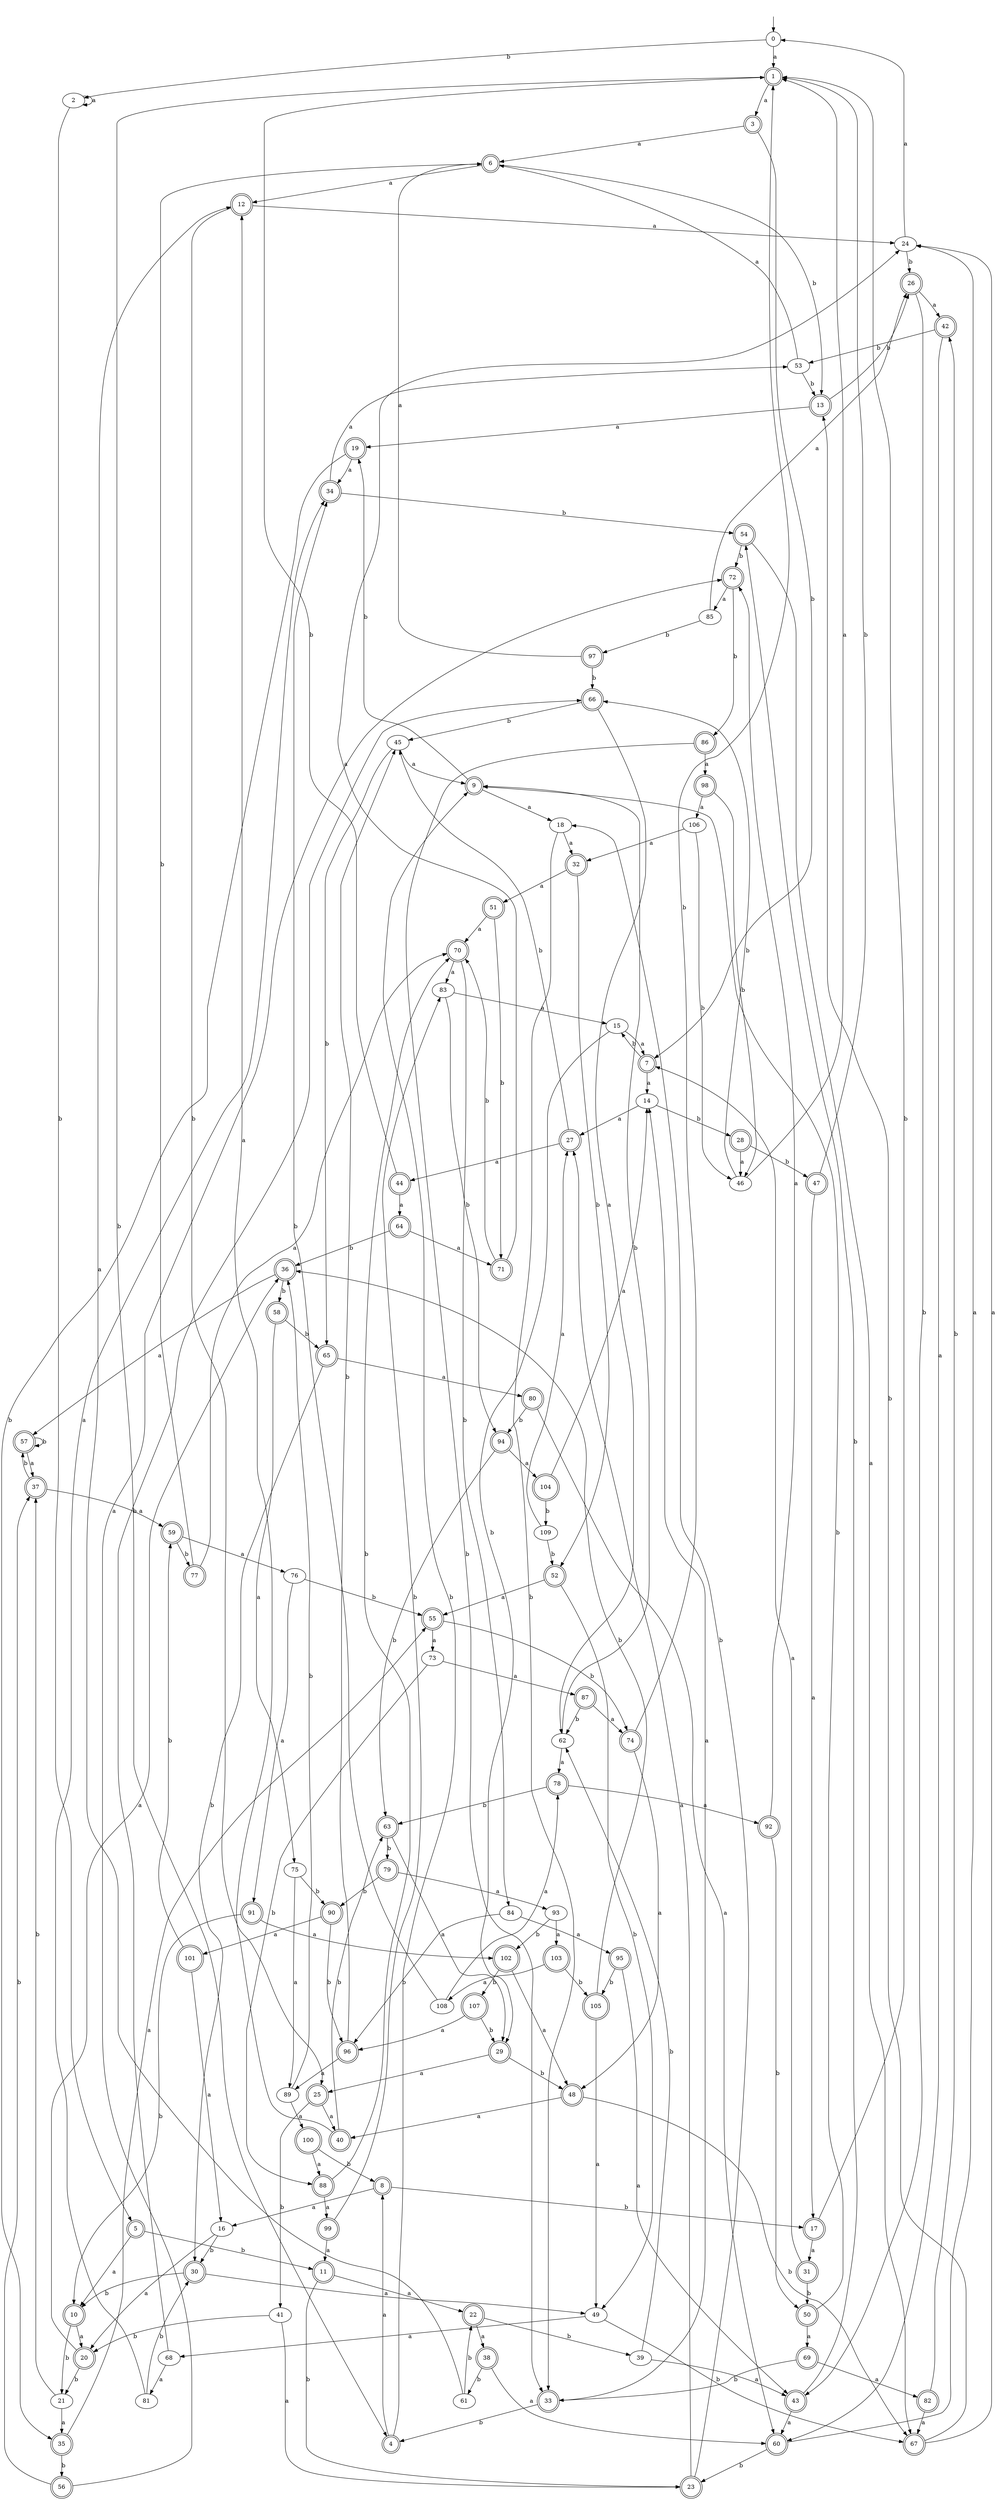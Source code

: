 digraph RandomDFA {
  __start0 [label="", shape=none];
  __start0 -> 0 [label=""];
  0 [shape=circle]
  0 -> 1 [label="a"]
  0 -> 2 [label="b"]
  1 [shape=doublecircle]
  1 -> 3 [label="a"]
  1 -> 4 [label="b"]
  2
  2 -> 2 [label="a"]
  2 -> 5 [label="b"]
  3 [shape=doublecircle]
  3 -> 6 [label="a"]
  3 -> 7 [label="b"]
  4 [shape=doublecircle]
  4 -> 8 [label="a"]
  4 -> 9 [label="b"]
  5 [shape=doublecircle]
  5 -> 10 [label="a"]
  5 -> 11 [label="b"]
  6 [shape=doublecircle]
  6 -> 12 [label="a"]
  6 -> 13 [label="b"]
  7 [shape=doublecircle]
  7 -> 14 [label="a"]
  7 -> 15 [label="b"]
  8 [shape=doublecircle]
  8 -> 16 [label="a"]
  8 -> 17 [label="b"]
  9 [shape=doublecircle]
  9 -> 18 [label="a"]
  9 -> 19 [label="b"]
  10 [shape=doublecircle]
  10 -> 20 [label="a"]
  10 -> 21 [label="b"]
  11 [shape=doublecircle]
  11 -> 22 [label="a"]
  11 -> 23 [label="b"]
  12 [shape=doublecircle]
  12 -> 24 [label="a"]
  12 -> 25 [label="b"]
  13 [shape=doublecircle]
  13 -> 19 [label="a"]
  13 -> 26 [label="b"]
  14
  14 -> 27 [label="a"]
  14 -> 28 [label="b"]
  15
  15 -> 7 [label="a"]
  15 -> 29 [label="b"]
  16
  16 -> 20 [label="a"]
  16 -> 30 [label="b"]
  17 [shape=doublecircle]
  17 -> 31 [label="a"]
  17 -> 1 [label="b"]
  18
  18 -> 32 [label="a"]
  18 -> 33 [label="b"]
  19 [shape=doublecircle]
  19 -> 34 [label="a"]
  19 -> 35 [label="b"]
  20 [shape=doublecircle]
  20 -> 36 [label="a"]
  20 -> 21 [label="b"]
  21
  21 -> 35 [label="a"]
  21 -> 37 [label="b"]
  22 [shape=doublecircle]
  22 -> 38 [label="a"]
  22 -> 39 [label="b"]
  23 [shape=doublecircle]
  23 -> 27 [label="a"]
  23 -> 18 [label="b"]
  24
  24 -> 0 [label="a"]
  24 -> 26 [label="b"]
  25 [shape=doublecircle]
  25 -> 40 [label="a"]
  25 -> 41 [label="b"]
  26 [shape=doublecircle]
  26 -> 42 [label="a"]
  26 -> 43 [label="b"]
  27 [shape=doublecircle]
  27 -> 44 [label="a"]
  27 -> 45 [label="b"]
  28 [shape=doublecircle]
  28 -> 46 [label="a"]
  28 -> 47 [label="b"]
  29 [shape=doublecircle]
  29 -> 25 [label="a"]
  29 -> 48 [label="b"]
  30 [shape=doublecircle]
  30 -> 49 [label="a"]
  30 -> 10 [label="b"]
  31 [shape=doublecircle]
  31 -> 7 [label="a"]
  31 -> 50 [label="b"]
  32 [shape=doublecircle]
  32 -> 51 [label="a"]
  32 -> 52 [label="b"]
  33 [shape=doublecircle]
  33 -> 14 [label="a"]
  33 -> 4 [label="b"]
  34 [shape=doublecircle]
  34 -> 53 [label="a"]
  34 -> 54 [label="b"]
  35 [shape=doublecircle]
  35 -> 55 [label="a"]
  35 -> 56 [label="b"]
  36 [shape=doublecircle]
  36 -> 57 [label="a"]
  36 -> 58 [label="b"]
  37 [shape=doublecircle]
  37 -> 59 [label="a"]
  37 -> 57 [label="b"]
  38 [shape=doublecircle]
  38 -> 60 [label="a"]
  38 -> 61 [label="b"]
  39
  39 -> 43 [label="a"]
  39 -> 62 [label="b"]
  40 [shape=doublecircle]
  40 -> 12 [label="a"]
  40 -> 63 [label="b"]
  41
  41 -> 23 [label="a"]
  41 -> 20 [label="b"]
  42 [shape=doublecircle]
  42 -> 60 [label="a"]
  42 -> 53 [label="b"]
  43 [shape=doublecircle]
  43 -> 60 [label="a"]
  43 -> 54 [label="b"]
  44 [shape=doublecircle]
  44 -> 64 [label="a"]
  44 -> 1 [label="b"]
  45
  45 -> 9 [label="a"]
  45 -> 65 [label="b"]
  46
  46 -> 1 [label="a"]
  46 -> 66 [label="b"]
  47 [shape=doublecircle]
  47 -> 17 [label="a"]
  47 -> 1 [label="b"]
  48 [shape=doublecircle]
  48 -> 40 [label="a"]
  48 -> 67 [label="b"]
  49
  49 -> 68 [label="a"]
  49 -> 67 [label="b"]
  50 [shape=doublecircle]
  50 -> 69 [label="a"]
  50 -> 9 [label="b"]
  51 [shape=doublecircle]
  51 -> 70 [label="a"]
  51 -> 71 [label="b"]
  52 [shape=doublecircle]
  52 -> 55 [label="a"]
  52 -> 49 [label="b"]
  53
  53 -> 6 [label="a"]
  53 -> 13 [label="b"]
  54 [shape=doublecircle]
  54 -> 67 [label="a"]
  54 -> 72 [label="b"]
  55 [shape=doublecircle]
  55 -> 73 [label="a"]
  55 -> 74 [label="b"]
  56 [shape=doublecircle]
  56 -> 72 [label="a"]
  56 -> 37 [label="b"]
  57 [shape=doublecircle]
  57 -> 37 [label="a"]
  57 -> 57 [label="b"]
  58 [shape=doublecircle]
  58 -> 75 [label="a"]
  58 -> 65 [label="b"]
  59 [shape=doublecircle]
  59 -> 76 [label="a"]
  59 -> 77 [label="b"]
  60 [shape=doublecircle]
  60 -> 24 [label="a"]
  60 -> 23 [label="b"]
  61
  61 -> 12 [label="a"]
  61 -> 22 [label="b"]
  62
  62 -> 78 [label="a"]
  62 -> 9 [label="b"]
  63 [shape=doublecircle]
  63 -> 29 [label="a"]
  63 -> 79 [label="b"]
  64 [shape=doublecircle]
  64 -> 71 [label="a"]
  64 -> 36 [label="b"]
  65 [shape=doublecircle]
  65 -> 80 [label="a"]
  65 -> 30 [label="b"]
  66 [shape=doublecircle]
  66 -> 62 [label="a"]
  66 -> 45 [label="b"]
  67 [shape=doublecircle]
  67 -> 24 [label="a"]
  67 -> 13 [label="b"]
  68
  68 -> 81 [label="a"]
  68 -> 66 [label="b"]
  69 [shape=doublecircle]
  69 -> 82 [label="a"]
  69 -> 33 [label="b"]
  70 [shape=doublecircle]
  70 -> 83 [label="a"]
  70 -> 84 [label="b"]
  71 [shape=doublecircle]
  71 -> 24 [label="a"]
  71 -> 70 [label="b"]
  72 [shape=doublecircle]
  72 -> 85 [label="a"]
  72 -> 86 [label="b"]
  73
  73 -> 87 [label="a"]
  73 -> 88 [label="b"]
  74 [shape=doublecircle]
  74 -> 48 [label="a"]
  74 -> 1 [label="b"]
  75
  75 -> 89 [label="a"]
  75 -> 90 [label="b"]
  76
  76 -> 91 [label="a"]
  76 -> 55 [label="b"]
  77 [shape=doublecircle]
  77 -> 70 [label="a"]
  77 -> 6 [label="b"]
  78 [shape=doublecircle]
  78 -> 92 [label="a"]
  78 -> 63 [label="b"]
  79 [shape=doublecircle]
  79 -> 93 [label="a"]
  79 -> 90 [label="b"]
  80 [shape=doublecircle]
  80 -> 60 [label="a"]
  80 -> 94 [label="b"]
  81
  81 -> 34 [label="a"]
  81 -> 30 [label="b"]
  82 [shape=doublecircle]
  82 -> 67 [label="a"]
  82 -> 42 [label="b"]
  83
  83 -> 15 [label="a"]
  83 -> 94 [label="b"]
  84
  84 -> 95 [label="a"]
  84 -> 96 [label="b"]
  85
  85 -> 26 [label="a"]
  85 -> 97 [label="b"]
  86 [shape=doublecircle]
  86 -> 98 [label="a"]
  86 -> 33 [label="b"]
  87 [shape=doublecircle]
  87 -> 74 [label="a"]
  87 -> 62 [label="b"]
  88 [shape=doublecircle]
  88 -> 99 [label="a"]
  88 -> 70 [label="b"]
  89
  89 -> 100 [label="a"]
  89 -> 36 [label="b"]
  90 [shape=doublecircle]
  90 -> 101 [label="a"]
  90 -> 96 [label="b"]
  91 [shape=doublecircle]
  91 -> 102 [label="a"]
  91 -> 10 [label="b"]
  92 [shape=doublecircle]
  92 -> 72 [label="a"]
  92 -> 50 [label="b"]
  93
  93 -> 103 [label="a"]
  93 -> 102 [label="b"]
  94 [shape=doublecircle]
  94 -> 104 [label="a"]
  94 -> 63 [label="b"]
  95 [shape=doublecircle]
  95 -> 43 [label="a"]
  95 -> 105 [label="b"]
  96 [shape=doublecircle]
  96 -> 89 [label="a"]
  96 -> 45 [label="b"]
  97 [shape=doublecircle]
  97 -> 6 [label="a"]
  97 -> 66 [label="b"]
  98 [shape=doublecircle]
  98 -> 106 [label="a"]
  98 -> 46 [label="b"]
  99 [shape=doublecircle]
  99 -> 11 [label="a"]
  99 -> 83 [label="b"]
  100 [shape=doublecircle]
  100 -> 88 [label="a"]
  100 -> 8 [label="b"]
  101 [shape=doublecircle]
  101 -> 16 [label="a"]
  101 -> 59 [label="b"]
  102 [shape=doublecircle]
  102 -> 48 [label="a"]
  102 -> 107 [label="b"]
  103 [shape=doublecircle]
  103 -> 108 [label="a"]
  103 -> 105 [label="b"]
  104 [shape=doublecircle]
  104 -> 14 [label="a"]
  104 -> 109 [label="b"]
  105 [shape=doublecircle]
  105 -> 49 [label="a"]
  105 -> 36 [label="b"]
  106
  106 -> 32 [label="a"]
  106 -> 46 [label="b"]
  107 [shape=doublecircle]
  107 -> 96 [label="a"]
  107 -> 29 [label="b"]
  108
  108 -> 78 [label="a"]
  108 -> 34 [label="b"]
  109
  109 -> 27 [label="a"]
  109 -> 52 [label="b"]
}
